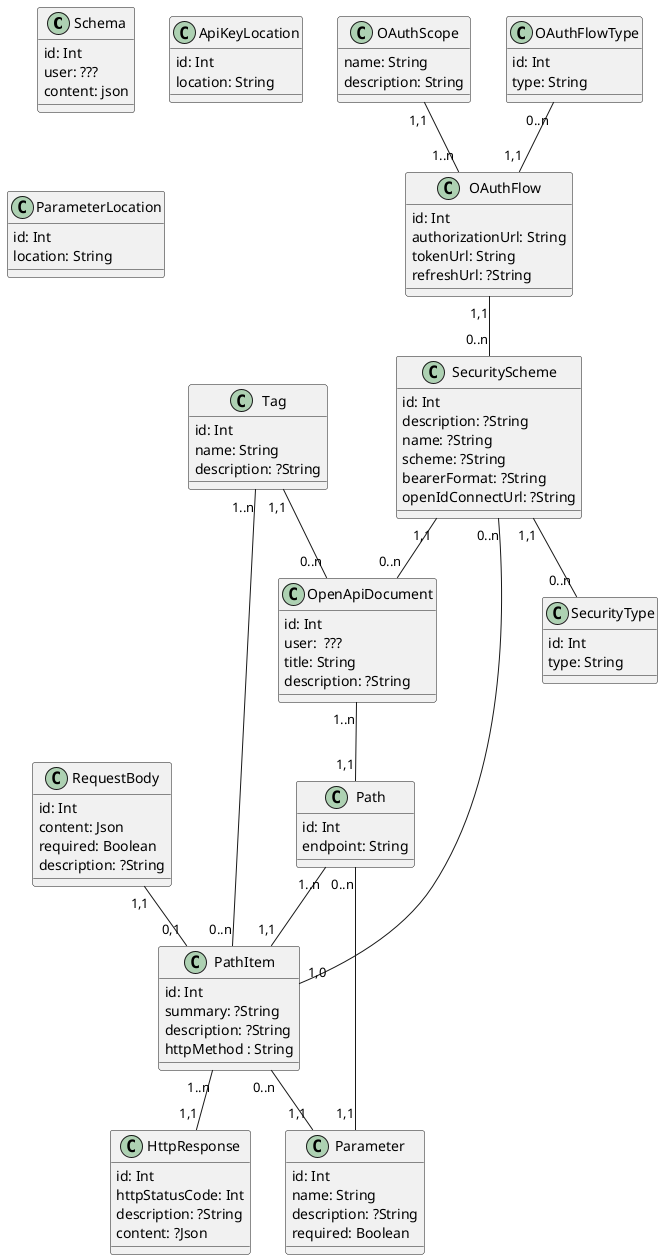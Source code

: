 @startuml Reverse OpenAPI entity relationship diagram

' see https://plantuml.com/fr/ to generate a diagram from this file

' This model is satisfying 3NF (https://en.wikipedia.org/wiki/Database_normalization)

' Store schemas created by our modeling tool
' https://swagger.io/specification/#schema-object
class Schema {
    {field} id: Int
    {field} user: ???
    {field} content: json
}

' Root of the OpenAPI document created by the user
' https://swagger.io/specification/#openapi-object
class OpenApiDocument {
    {field} id: Int
    {field} user:  ???
    {field} title: String
    {field} description: ?String
}

' https://swagger.io/specification/#paths-object
class Path {
    {field} id: Int
    {field} endpoint: String
}

' https://swagger.io/specification/#path-item-object and https://swagger.io/specification/#operation-object combined for simplification
class PathItem {
    {field} id: Int
    {field} summary: ?String
    {field} description: ?String
    {field} httpMethod : String
}

' https://swagger.io/specification/#security-scheme-object
class SecurityScheme {
    {field} id: Int
    {field} description: ?String
    {field} name: ?String
    {field} scheme: ?String
    {field} bearerFormat: ?String
    {field} openIdConnectUrl: ?String
}

' https://swagger.io/specification/#security-scheme-object -> see field "type"
class SecurityType {
    {field} id: Int
    {field} type: String
}

' https://swagger.io/specification/#security-scheme-object -> see field "in"
class ApiKeyLocation {
    {field} id: Int
    {field} location: String
}

' https://swagger.io/specification/#oauth-flows-object
class OAuthFlow {
    {field} id: Int
    {field} authorizationUrl: String
    {field} tokenUrl: String
    {field} refreshUrl: ?String
}

' https://swagger.io/specification/#oauth-flow-object -> see field "scopes"
class OAuthScope {
    {field} name: String
    {field} description: String
}

' https://swagger.io/specification/#oauth-flows-object -> all fields names are types
class OAuthFlowType {
    {field} id: Int
    {field} type: String
}

' https://swagger.io/specification/#tag-object
class Tag {
    {field} id: Int
    {field} name: String
    {field} description: ?String
}

' https://swagger.io/specification/#request-body-object
class RequestBody {
    {field} id: Int
    {field} content: Json
    {field} required: Boolean
    {field} description: ?String
}

' https://swagger.io/specification/#parameter-object
class Parameter {
    {field} id: Int
    {field} name: String
    {field} description: ?String
    {field} required: Boolean
}

' https://swagger.io/specification/#parameter-object -> refers to "in" field name
class ParameterLocation {
    {field} id: Int
    {field} location: String
}

' https://swagger.io/specification/#response-object
class HttpResponse {
    {field} id: Int
    {field} httpStatusCode: Int
    {field} description: ?String
    {field} content: ?Json
}

OpenApiDocument "1..n" -- "1,1" Path /' OpenApiDocument has one or many Path, Path has one OpenAPIDocument '/
Path "0..n" -- "1,1" Parameter /' Path has zero or many Parameter, Parameter has one Path '/
PathItem "0..n" -- "1,1" Parameter /' PathItem has zero or many Parameter, Parameter has one PathItem '/
PathItem "1..n" -- "1,1" HttpResponse /' PathItem has one or many HttpResponse, HttpResponse has one Pathitem '/
Path "1..n" -- "1,1" PathItem /' Path has zero or many PathItem, PathItem has one Path '/
RequestBody "1,1" -- "0,1" PathItem /' RequestBody has one PathItem, PathItem has zero or one PathItem '/
Tag "1,1" -- "0..n" OpenApiDocument /' Tag has one OpenApiDocument, OpenApiDocument has zero or many Tag '/
Tag "1..n" -- "0..n" PathItem /' Tag has one or many PathItem, PathItem has zero or many PathItem '/
SecurityScheme "1,1" -- "0..n" OpenApiDocument /' SecurityScheme has one OpenApiDocument, OpenApiDocument has zero or many SecurityScheme '/
OAuthFlow "1,1" -- "0..n" SecurityScheme /' OAuthFlow has one SecurityScheme, SecurityScheme has zero or many OAuthFlow '/
OAuthFlowType "0..n" -- "1,1" OAuthFlow /' OAuthFlowType has zero or many OAuthFlow, OAuthFlow has one OAuthFlowType '/
OAuthScope "1,1" -- "1..n" OAuthFlow /' OAuthScope has one OAuthFlow, OAuthFlow has one or many OAuthScope '/
SecurityScheme "0..n" -- "1,0" PathItem /' SecurityScheme has zero or many PathItem, PathItem has one or zero SecurityScheme '/
SecurityScheme "1,1" -- "0..n" SecurityType /' SecurityScheme has one SecurityType, SecurityType has zero or many SecurityType '/

@enduml
